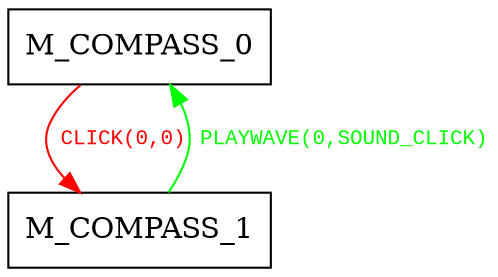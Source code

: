 digraph {
 node [shape=record];
"M_COMPASS_0" -> "M_COMPASS_1"[color=red, fontcolor=red, label=< <font face="Courier New" point-size="10">
CLICK(0,0)<br/>
</font>>];
"M_COMPASS_1" -> "M_COMPASS_0"[color=green, fontcolor=green, label=< <font face="Courier New" point-size="10">
PLAYWAVE(0,SOUND_CLICK)<br/>
</font>>];
}
